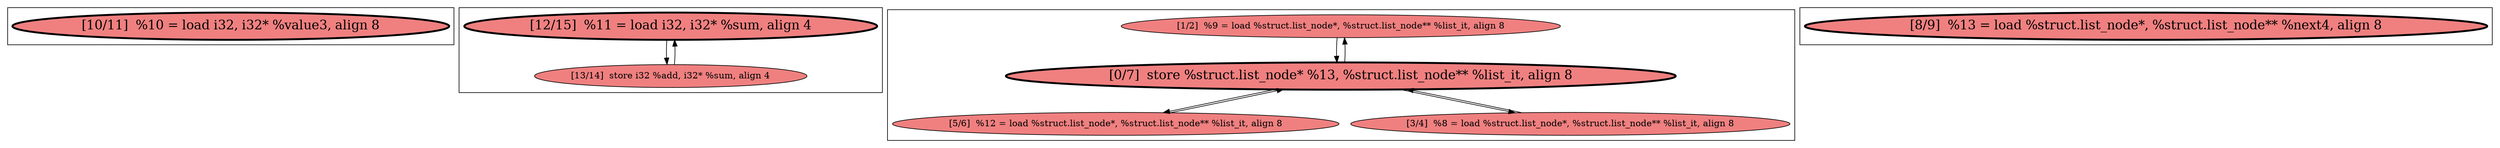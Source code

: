 
digraph G {





subgraph cluster3 {


node529 [penwidth=3.0,fontsize=20,fillcolor=lightcoral,label="[10/11]  %10 = load i32, i32* %value3, align 8",shape=ellipse,style=filled ]



}

subgraph cluster2 {


node528 [penwidth=3.0,fontsize=20,fillcolor=lightcoral,label="[12/15]  %11 = load i32, i32* %sum, align 4",shape=ellipse,style=filled ]
node527 [fillcolor=lightcoral,label="[13/14]  store i32 %add, i32* %sum, align 4",shape=ellipse,style=filled ]

node527->node528 [ ]
node528->node527 [ ]


}

subgraph cluster0 {


node525 [fillcolor=lightcoral,label="[1/2]  %9 = load %struct.list_node*, %struct.list_node** %list_it, align 8",shape=ellipse,style=filled ]
node524 [penwidth=3.0,fontsize=20,fillcolor=lightcoral,label="[0/7]  store %struct.list_node* %13, %struct.list_node** %list_it, align 8",shape=ellipse,style=filled ]
node522 [fillcolor=lightcoral,label="[5/6]  %12 = load %struct.list_node*, %struct.list_node** %list_it, align 8",shape=ellipse,style=filled ]
node523 [fillcolor=lightcoral,label="[3/4]  %8 = load %struct.list_node*, %struct.list_node** %list_it, align 8",shape=ellipse,style=filled ]

node523->node524 [ ]
node522->node524 [ ]
node524->node523 [ ]
node524->node522 [ ]
node525->node524 [ ]
node524->node525 [ ]


}

subgraph cluster1 {


node526 [penwidth=3.0,fontsize=20,fillcolor=lightcoral,label="[8/9]  %13 = load %struct.list_node*, %struct.list_node** %next4, align 8",shape=ellipse,style=filled ]



}

}
